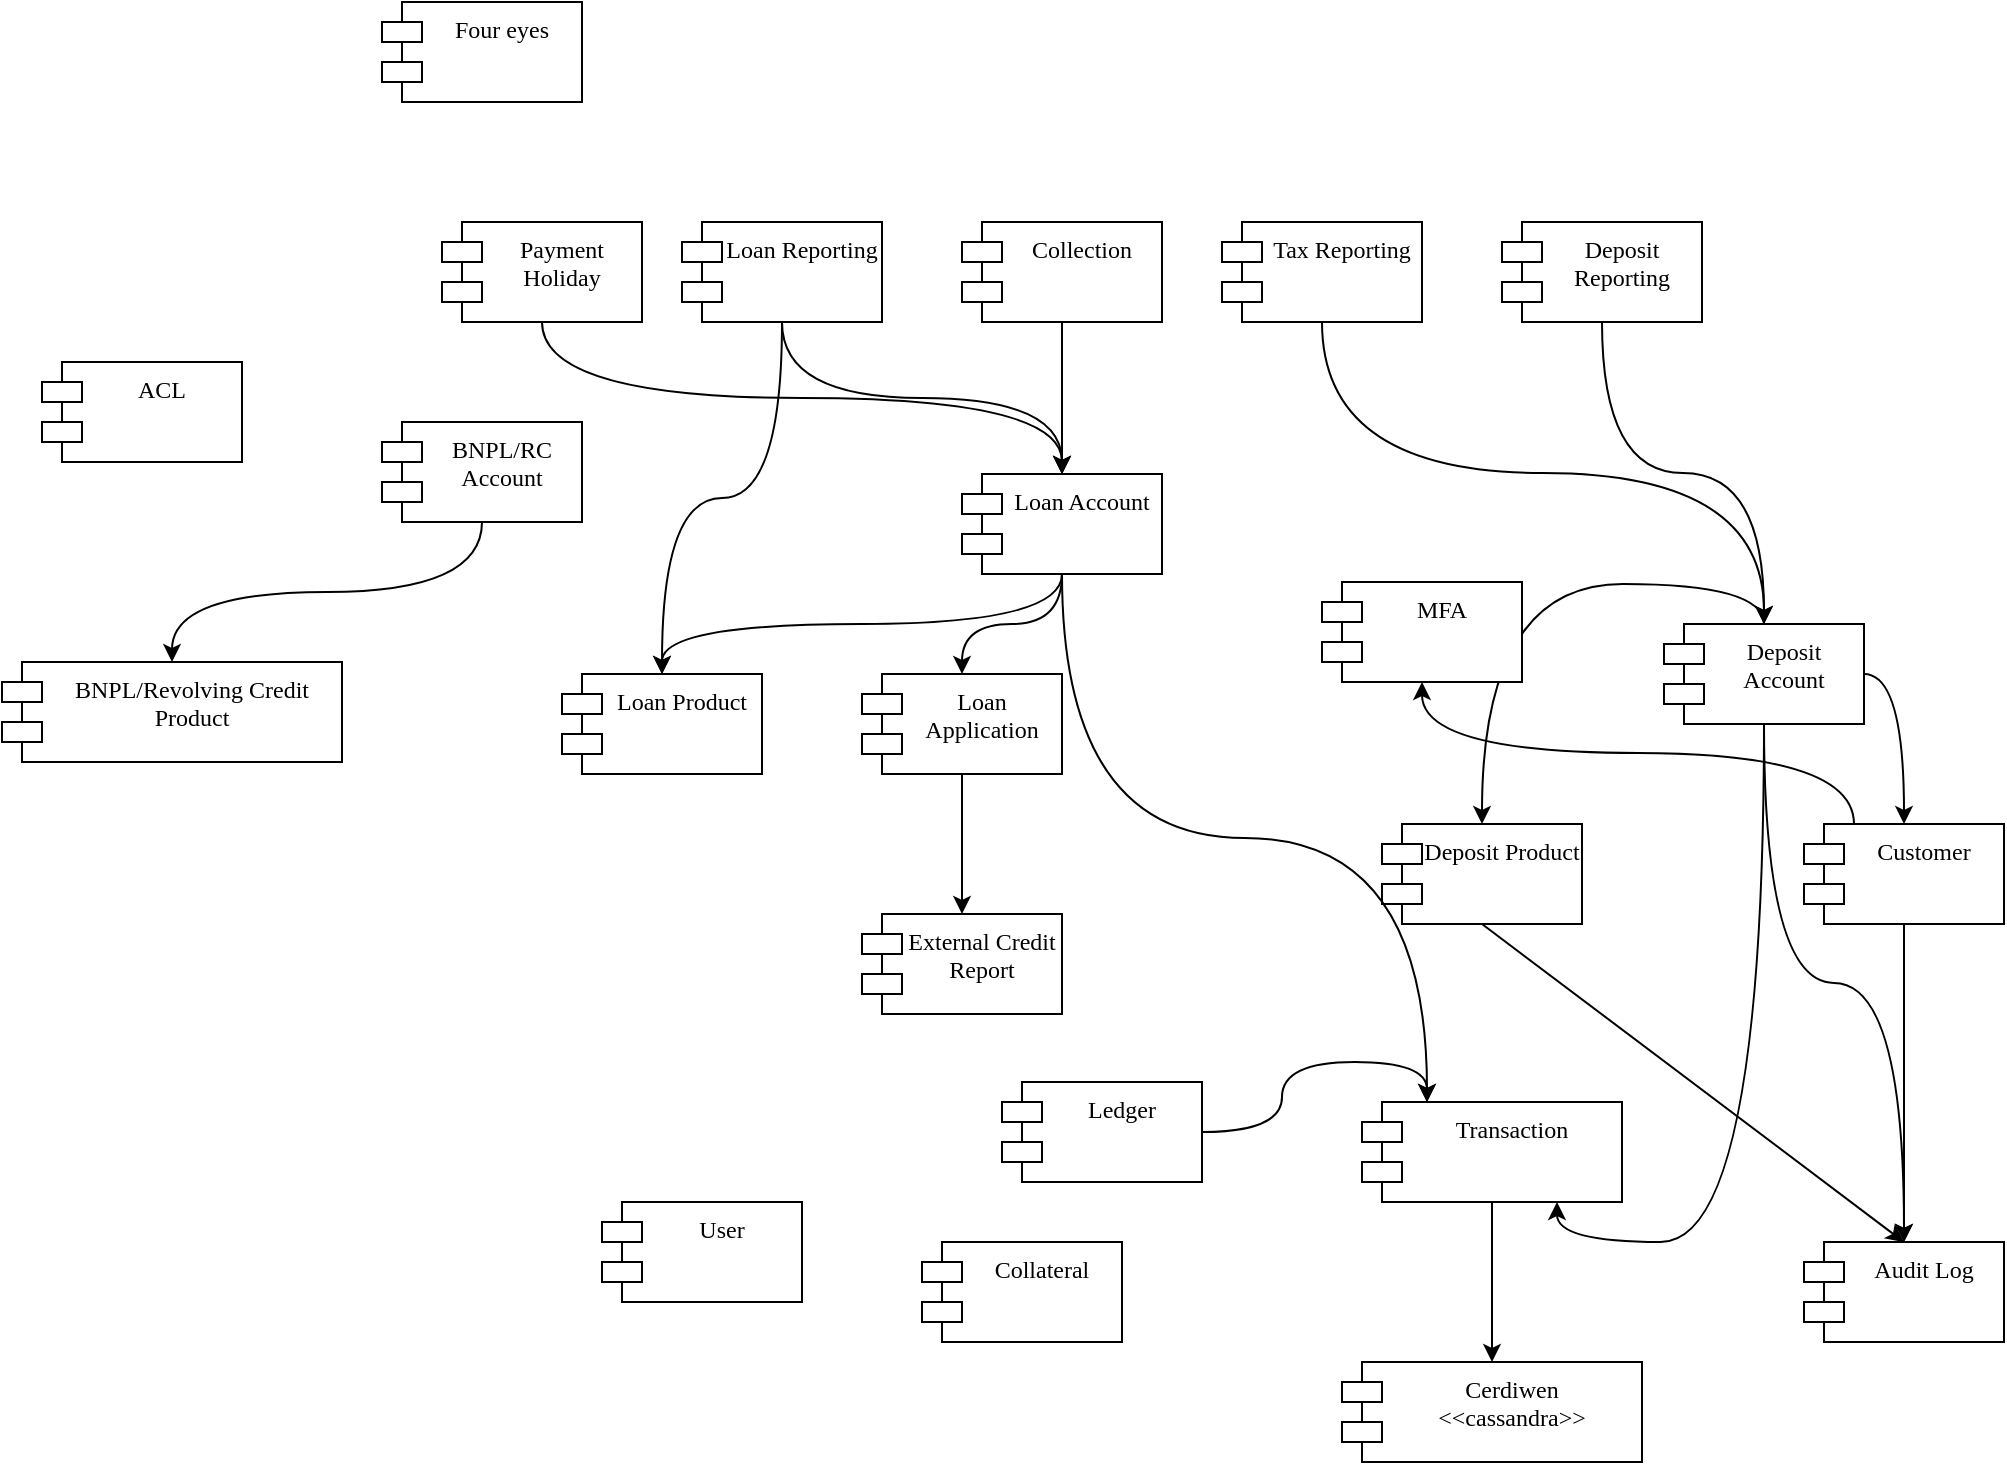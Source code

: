 <mxfile version="25.0.3">
  <diagram name="Page-1" id="K9l52iJG-UOg3sCqxvqn">
    <mxGraphModel dx="1260" dy="836" grid="1" gridSize="10" guides="1" tooltips="1" connect="1" arrows="1" fold="1" page="1" pageScale="1" pageWidth="1169" pageHeight="827" math="0" shadow="0">
      <root>
        <mxCell id="0" />
        <mxCell id="1" parent="0" />
        <mxCell id="1oHQWLkUvS5H4WYnGpmm-22" style="edgeStyle=orthogonalEdgeStyle;rounded=0;orthogonalLoop=1;jettySize=auto;html=1;exitX=0.5;exitY=1;exitDx=0;exitDy=0;entryX=0.5;entryY=0;entryDx=0;entryDy=0;noEdgeStyle=1;" edge="1" parent="1" source="C_nmWoKS890w6f45vqdA-1" target="C_nmWoKS890w6f45vqdA-5">
          <mxGeometry relative="1" as="geometry" />
        </mxCell>
        <mxCell id="C_nmWoKS890w6f45vqdA-1" value="Deposit Product" style="shape=module;align=left;spacingLeft=20;align=center;verticalAlign=top;whiteSpace=wrap;html=1;fontFamily=Anonymous Pro;fontSource=https%3A%2F%2Ffonts.googleapis.com%2Fcss%3Ffamily%3DAnonymous%2BPro;" parent="1" vertex="1">
          <mxGeometry x="810" y="441" width="100" height="50" as="geometry" />
        </mxCell>
        <mxCell id="C_nmWoKS890w6f45vqdA-2" value="Cerdiwen&lt;div&gt;&amp;lt;&amp;lt;cassandra&amp;gt;&amp;gt;&lt;/div&gt;" style="shape=module;align=left;spacingLeft=20;align=center;verticalAlign=top;whiteSpace=wrap;html=1;fontFamily=Anonymous Pro;fontSource=https%3A%2F%2Ffonts.googleapis.com%2Fcss%3Ffamily%3DAnonymous%2BPro;" parent="1" vertex="1">
          <mxGeometry x="790" y="710" width="150" height="50" as="geometry" />
        </mxCell>
        <mxCell id="1oHQWLkUvS5H4WYnGpmm-20" style="edgeStyle=orthogonalEdgeStyle;rounded=0;orthogonalLoop=1;jettySize=auto;html=1;exitX=0.5;exitY=0;exitDx=0;exitDy=0;curved=1;" edge="1" parent="1" source="C_nmWoKS890w6f45vqdA-3" target="C_nmWoKS890w6f45vqdA-1">
          <mxGeometry relative="1" as="geometry" />
        </mxCell>
        <mxCell id="1oHQWLkUvS5H4WYnGpmm-23" style="edgeStyle=orthogonalEdgeStyle;rounded=0;orthogonalLoop=1;jettySize=auto;html=1;exitX=0.5;exitY=1;exitDx=0;exitDy=0;entryX=0.5;entryY=0;entryDx=0;entryDy=0;curved=1;" edge="1" parent="1" source="C_nmWoKS890w6f45vqdA-3" target="C_nmWoKS890w6f45vqdA-5">
          <mxGeometry relative="1" as="geometry">
            <mxPoint x="980" y="630" as="targetPoint" />
          </mxGeometry>
        </mxCell>
        <mxCell id="1oHQWLkUvS5H4WYnGpmm-25" style="edgeStyle=orthogonalEdgeStyle;rounded=0;orthogonalLoop=1;jettySize=auto;html=1;exitX=0.5;exitY=1;exitDx=0;exitDy=0;entryX=0.75;entryY=1;entryDx=0;entryDy=0;curved=1;" edge="1" parent="1" source="C_nmWoKS890w6f45vqdA-3" target="C_nmWoKS890w6f45vqdA-4">
          <mxGeometry relative="1" as="geometry" />
        </mxCell>
        <mxCell id="C_nmWoKS890w6f45vqdA-3" value="Deposit Account" style="shape=module;align=left;spacingLeft=20;align=center;verticalAlign=top;whiteSpace=wrap;html=1;fontFamily=Anonymous Pro;fontSource=https%3A%2F%2Ffonts.googleapis.com%2Fcss%3Ffamily%3DAnonymous%2BPro;" parent="1" vertex="1">
          <mxGeometry x="951" y="341" width="100" height="50" as="geometry" />
        </mxCell>
        <mxCell id="1oHQWLkUvS5H4WYnGpmm-26" style="edgeStyle=orthogonalEdgeStyle;rounded=0;orthogonalLoop=1;jettySize=auto;html=1;exitX=0.5;exitY=1;exitDx=0;exitDy=0;entryX=0.5;entryY=0;entryDx=0;entryDy=0;curved=1;" edge="1" parent="1" source="C_nmWoKS890w6f45vqdA-4" target="C_nmWoKS890w6f45vqdA-2">
          <mxGeometry relative="1" as="geometry" />
        </mxCell>
        <mxCell id="C_nmWoKS890w6f45vqdA-4" value="Transaction" style="shape=module;align=left;spacingLeft=20;align=center;verticalAlign=top;whiteSpace=wrap;html=1;fontFamily=Anonymous Pro;fontSource=https%3A%2F%2Ffonts.googleapis.com%2Fcss%3Ffamily%3DAnonymous%2BPro;" parent="1" vertex="1">
          <mxGeometry x="800" y="580" width="130" height="50" as="geometry" />
        </mxCell>
        <mxCell id="C_nmWoKS890w6f45vqdA-5" value="Audit Log" style="shape=module;align=left;spacingLeft=20;align=center;verticalAlign=top;whiteSpace=wrap;html=1;fontFamily=Anonymous Pro;fontSource=https%3A%2F%2Ffonts.googleapis.com%2Fcss%3Ffamily%3DAnonymous%2BPro;" parent="1" vertex="1">
          <mxGeometry x="1021" y="650" width="100" height="50" as="geometry" />
        </mxCell>
        <mxCell id="1oHQWLkUvS5H4WYnGpmm-1" value="BNPL/Revolving Credit Product" style="shape=module;align=left;spacingLeft=20;align=center;verticalAlign=top;whiteSpace=wrap;html=1;fontFamily=Anonymous Pro;fontSource=https%3A%2F%2Ffonts.googleapis.com%2Fcss%3Ffamily%3DAnonymous%2BPro;" vertex="1" parent="1">
          <mxGeometry x="120" y="360" width="170" height="50" as="geometry" />
        </mxCell>
        <mxCell id="1oHQWLkUvS5H4WYnGpmm-2" value="Loan Product" style="shape=module;align=left;spacingLeft=20;align=center;verticalAlign=top;whiteSpace=wrap;html=1;fontFamily=Anonymous Pro;fontSource=https%3A%2F%2Ffonts.googleapis.com%2Fcss%3Ffamily%3DAnonymous%2BPro;" vertex="1" parent="1">
          <mxGeometry x="400" y="366" width="100" height="50" as="geometry" />
        </mxCell>
        <mxCell id="1oHQWLkUvS5H4WYnGpmm-18" style="edgeStyle=orthogonalEdgeStyle;rounded=0;orthogonalLoop=1;jettySize=auto;html=1;exitX=0.5;exitY=1;exitDx=0;exitDy=0;entryX=0.5;entryY=0;entryDx=0;entryDy=0;curved=1;" edge="1" parent="1" source="1oHQWLkUvS5H4WYnGpmm-3" target="C_nmWoKS890w6f45vqdA-3">
          <mxGeometry relative="1" as="geometry" />
        </mxCell>
        <mxCell id="1oHQWLkUvS5H4WYnGpmm-3" value="Deposit Reporting" style="shape=module;align=left;spacingLeft=20;align=center;verticalAlign=top;whiteSpace=wrap;html=1;fontFamily=Anonymous Pro;fontSource=https%3A%2F%2Ffonts.googleapis.com%2Fcss%3Ffamily%3DAnonymous%2BPro;" vertex="1" parent="1">
          <mxGeometry x="870" y="140" width="100" height="50" as="geometry" />
        </mxCell>
        <mxCell id="1oHQWLkUvS5H4WYnGpmm-37" style="edgeStyle=orthogonalEdgeStyle;curved=1;rounded=0;orthogonalLoop=1;jettySize=auto;html=1;exitX=1;exitY=0.5;exitDx=0;exitDy=0;entryX=0.25;entryY=0;entryDx=0;entryDy=0;" edge="1" parent="1" source="1oHQWLkUvS5H4WYnGpmm-4" target="C_nmWoKS890w6f45vqdA-4">
          <mxGeometry relative="1" as="geometry" />
        </mxCell>
        <mxCell id="1oHQWLkUvS5H4WYnGpmm-4" value="Ledger" style="shape=module;align=left;spacingLeft=20;align=center;verticalAlign=top;whiteSpace=wrap;html=1;fontFamily=Anonymous Pro;fontSource=https%3A%2F%2Ffonts.googleapis.com%2Fcss%3Ffamily%3DAnonymous%2BPro;" vertex="1" parent="1">
          <mxGeometry x="620" y="570" width="100" height="50" as="geometry" />
        </mxCell>
        <mxCell id="1oHQWLkUvS5H4WYnGpmm-40" style="edgeStyle=orthogonalEdgeStyle;curved=1;rounded=0;orthogonalLoop=1;jettySize=auto;html=1;exitX=0.5;exitY=1;exitDx=0;exitDy=0;entryX=0.5;entryY=0;entryDx=0;entryDy=0;" edge="1" parent="1" source="1oHQWLkUvS5H4WYnGpmm-5" target="1oHQWLkUvS5H4WYnGpmm-29">
          <mxGeometry relative="1" as="geometry" />
        </mxCell>
        <mxCell id="1oHQWLkUvS5H4WYnGpmm-5" value="Payment Holiday" style="shape=module;align=left;spacingLeft=20;align=center;verticalAlign=top;whiteSpace=wrap;html=1;fontFamily=Anonymous Pro;fontSource=https%3A%2F%2Ffonts.googleapis.com%2Fcss%3Ffamily%3DAnonymous%2BPro;" vertex="1" parent="1">
          <mxGeometry x="340" y="140" width="100" height="50" as="geometry" />
        </mxCell>
        <mxCell id="1oHQWLkUvS5H4WYnGpmm-33" style="edgeStyle=orthogonalEdgeStyle;rounded=0;orthogonalLoop=1;jettySize=auto;html=1;exitX=0.5;exitY=1;exitDx=0;exitDy=0;entryX=0.5;entryY=0;entryDx=0;entryDy=0;curved=1;" edge="1" parent="1" source="1oHQWLkUvS5H4WYnGpmm-6" target="1oHQWLkUvS5H4WYnGpmm-29">
          <mxGeometry relative="1" as="geometry" />
        </mxCell>
        <mxCell id="1oHQWLkUvS5H4WYnGpmm-6" value="Collection" style="shape=module;align=left;spacingLeft=20;align=center;verticalAlign=top;whiteSpace=wrap;html=1;fontFamily=Anonymous Pro;fontSource=https%3A%2F%2Ffonts.googleapis.com%2Fcss%3Ffamily%3DAnonymous%2BPro;" vertex="1" parent="1">
          <mxGeometry x="600" y="140" width="100" height="50" as="geometry" />
        </mxCell>
        <mxCell id="1oHQWLkUvS5H4WYnGpmm-7" value="External Credit Report" style="shape=module;align=left;spacingLeft=20;align=center;verticalAlign=top;whiteSpace=wrap;html=1;fontFamily=Anonymous Pro;fontSource=https%3A%2F%2Ffonts.googleapis.com%2Fcss%3Ffamily%3DAnonymous%2BPro;" vertex="1" parent="1">
          <mxGeometry x="550" y="486" width="100" height="50" as="geometry" />
        </mxCell>
        <mxCell id="1oHQWLkUvS5H4WYnGpmm-35" style="edgeStyle=orthogonalEdgeStyle;rounded=0;orthogonalLoop=1;jettySize=auto;html=1;exitX=0.5;exitY=1;exitDx=0;exitDy=0;entryX=0.5;entryY=0;entryDx=0;entryDy=0;curved=1;" edge="1" parent="1" source="1oHQWLkUvS5H4WYnGpmm-8" target="1oHQWLkUvS5H4WYnGpmm-2">
          <mxGeometry relative="1" as="geometry" />
        </mxCell>
        <mxCell id="1oHQWLkUvS5H4WYnGpmm-36" style="edgeStyle=orthogonalEdgeStyle;rounded=0;orthogonalLoop=1;jettySize=auto;html=1;exitX=0.5;exitY=1;exitDx=0;exitDy=0;entryX=0.5;entryY=0;entryDx=0;entryDy=0;curved=1;" edge="1" parent="1" source="1oHQWLkUvS5H4WYnGpmm-8" target="1oHQWLkUvS5H4WYnGpmm-29">
          <mxGeometry relative="1" as="geometry" />
        </mxCell>
        <mxCell id="1oHQWLkUvS5H4WYnGpmm-8" value="Loan Reporting" style="shape=module;align=left;spacingLeft=20;align=center;verticalAlign=top;whiteSpace=wrap;html=1;fontFamily=Anonymous Pro;fontSource=https%3A%2F%2Ffonts.googleapis.com%2Fcss%3Ffamily%3DAnonymous%2BPro;" vertex="1" parent="1">
          <mxGeometry x="460" y="140" width="100" height="50" as="geometry" />
        </mxCell>
        <mxCell id="1oHQWLkUvS5H4WYnGpmm-19" style="edgeStyle=orthogonalEdgeStyle;rounded=0;orthogonalLoop=1;jettySize=auto;html=1;exitX=0.5;exitY=1;exitDx=0;exitDy=0;entryX=0.5;entryY=0;entryDx=0;entryDy=0;curved=1;" edge="1" parent="1" source="1oHQWLkUvS5H4WYnGpmm-9" target="C_nmWoKS890w6f45vqdA-3">
          <mxGeometry relative="1" as="geometry" />
        </mxCell>
        <mxCell id="1oHQWLkUvS5H4WYnGpmm-9" value="Tax Reporting" style="shape=module;align=left;spacingLeft=20;align=center;verticalAlign=top;whiteSpace=wrap;html=1;fontFamily=Anonymous Pro;fontSource=https%3A%2F%2Ffonts.googleapis.com%2Fcss%3Ffamily%3DAnonymous%2BPro;" vertex="1" parent="1">
          <mxGeometry x="730" y="140" width="100" height="50" as="geometry" />
        </mxCell>
        <mxCell id="1oHQWLkUvS5H4WYnGpmm-24" style="edgeStyle=orthogonalEdgeStyle;rounded=0;orthogonalLoop=1;jettySize=auto;html=1;exitX=0.5;exitY=1;exitDx=0;exitDy=0;entryX=0.5;entryY=0;entryDx=0;entryDy=0;curved=1;" edge="1" parent="1" source="1oHQWLkUvS5H4WYnGpmm-10" target="C_nmWoKS890w6f45vqdA-5">
          <mxGeometry relative="1" as="geometry" />
        </mxCell>
        <mxCell id="1oHQWLkUvS5H4WYnGpmm-27" style="edgeStyle=orthogonalEdgeStyle;rounded=0;orthogonalLoop=1;jettySize=auto;html=1;exitX=0.25;exitY=0;exitDx=0;exitDy=0;entryX=0.5;entryY=1;entryDx=0;entryDy=0;curved=1;" edge="1" parent="1" source="1oHQWLkUvS5H4WYnGpmm-10" target="1oHQWLkUvS5H4WYnGpmm-12">
          <mxGeometry relative="1" as="geometry" />
        </mxCell>
        <mxCell id="1oHQWLkUvS5H4WYnGpmm-10" value="Customer" style="shape=module;align=left;spacingLeft=20;align=center;verticalAlign=top;whiteSpace=wrap;html=1;fontFamily=Anonymous Pro;fontSource=https%3A%2F%2Ffonts.googleapis.com%2Fcss%3Ffamily%3DAnonymous%2BPro;" vertex="1" parent="1">
          <mxGeometry x="1021" y="441" width="100" height="50" as="geometry" />
        </mxCell>
        <mxCell id="1oHQWLkUvS5H4WYnGpmm-11" value="User" style="shape=module;align=left;spacingLeft=20;align=center;verticalAlign=top;whiteSpace=wrap;html=1;fontFamily=Anonymous Pro;fontSource=https%3A%2F%2Ffonts.googleapis.com%2Fcss%3Ffamily%3DAnonymous%2BPro;" vertex="1" parent="1">
          <mxGeometry x="420" y="630" width="100" height="50" as="geometry" />
        </mxCell>
        <mxCell id="1oHQWLkUvS5H4WYnGpmm-12" value="MFA" style="shape=module;align=left;spacingLeft=20;align=center;verticalAlign=top;whiteSpace=wrap;html=1;fontFamily=Anonymous Pro;fontSource=https%3A%2F%2Ffonts.googleapis.com%2Fcss%3Ffamily%3DAnonymous%2BPro;" vertex="1" parent="1">
          <mxGeometry x="780" y="320" width="100" height="50" as="geometry" />
        </mxCell>
        <mxCell id="1oHQWLkUvS5H4WYnGpmm-14" value="ACL" style="shape=module;align=left;spacingLeft=20;align=center;verticalAlign=top;whiteSpace=wrap;html=1;fontFamily=Anonymous Pro;fontSource=https%3A%2F%2Ffonts.googleapis.com%2Fcss%3Ffamily%3DAnonymous%2BPro;" vertex="1" parent="1">
          <mxGeometry x="140" y="210" width="100" height="50" as="geometry" />
        </mxCell>
        <mxCell id="1oHQWLkUvS5H4WYnGpmm-28" style="edgeStyle=orthogonalEdgeStyle;rounded=0;orthogonalLoop=1;jettySize=auto;html=1;exitX=0.5;exitY=1;exitDx=0;exitDy=0;entryX=0.5;entryY=0;entryDx=0;entryDy=0;curved=1;" edge="1" parent="1" source="1oHQWLkUvS5H4WYnGpmm-15" target="1oHQWLkUvS5H4WYnGpmm-7">
          <mxGeometry relative="1" as="geometry" />
        </mxCell>
        <mxCell id="1oHQWLkUvS5H4WYnGpmm-15" value="Loan Application" style="shape=module;align=left;spacingLeft=20;align=center;verticalAlign=top;whiteSpace=wrap;html=1;fontFamily=Anonymous Pro;fontSource=https%3A%2F%2Ffonts.googleapis.com%2Fcss%3Ffamily%3DAnonymous%2BPro;" vertex="1" parent="1">
          <mxGeometry x="550" y="366" width="100" height="50" as="geometry" />
        </mxCell>
        <mxCell id="1oHQWLkUvS5H4WYnGpmm-16" value="Collateral" style="shape=module;align=left;spacingLeft=20;align=center;verticalAlign=top;whiteSpace=wrap;html=1;fontFamily=Anonymous Pro;fontSource=https%3A%2F%2Ffonts.googleapis.com%2Fcss%3Ffamily%3DAnonymous%2BPro;" vertex="1" parent="1">
          <mxGeometry x="580" y="650" width="100" height="50" as="geometry" />
        </mxCell>
        <mxCell id="1oHQWLkUvS5H4WYnGpmm-17" value="Four eyes" style="shape=module;align=left;spacingLeft=20;align=center;verticalAlign=top;whiteSpace=wrap;html=1;fontFamily=Anonymous Pro;fontSource=https%3A%2F%2Ffonts.googleapis.com%2Fcss%3Ffamily%3DAnonymous%2BPro;" vertex="1" parent="1">
          <mxGeometry x="310" y="30" width="100" height="50" as="geometry" />
        </mxCell>
        <mxCell id="1oHQWLkUvS5H4WYnGpmm-21" style="edgeStyle=orthogonalEdgeStyle;rounded=0;orthogonalLoop=1;jettySize=auto;html=1;exitX=1;exitY=0.5;exitDx=0;exitDy=0;entryX=0.5;entryY=0;entryDx=0;entryDy=0;curved=1;" edge="1" parent="1" source="C_nmWoKS890w6f45vqdA-3" target="1oHQWLkUvS5H4WYnGpmm-10">
          <mxGeometry relative="1" as="geometry" />
        </mxCell>
        <mxCell id="1oHQWLkUvS5H4WYnGpmm-30" style="edgeStyle=orthogonalEdgeStyle;rounded=0;orthogonalLoop=1;jettySize=auto;html=1;exitX=0.5;exitY=1;exitDx=0;exitDy=0;entryX=0.5;entryY=0;entryDx=0;entryDy=0;curved=1;" edge="1" parent="1" source="1oHQWLkUvS5H4WYnGpmm-29" target="1oHQWLkUvS5H4WYnGpmm-15">
          <mxGeometry relative="1" as="geometry" />
        </mxCell>
        <mxCell id="1oHQWLkUvS5H4WYnGpmm-34" style="edgeStyle=orthogonalEdgeStyle;rounded=0;orthogonalLoop=1;jettySize=auto;html=1;exitX=0.5;exitY=1;exitDx=0;exitDy=0;entryX=0.25;entryY=0;entryDx=0;entryDy=0;curved=1;" edge="1" parent="1" source="1oHQWLkUvS5H4WYnGpmm-29" target="C_nmWoKS890w6f45vqdA-4">
          <mxGeometry relative="1" as="geometry" />
        </mxCell>
        <mxCell id="1oHQWLkUvS5H4WYnGpmm-29" value="Loan Account" style="shape=module;align=left;spacingLeft=20;align=center;verticalAlign=top;whiteSpace=wrap;html=1;fontFamily=Anonymous Pro;fontSource=https%3A%2F%2Ffonts.googleapis.com%2Fcss%3Ffamily%3DAnonymous%2BPro;" vertex="1" parent="1">
          <mxGeometry x="600" y="266" width="100" height="50" as="geometry" />
        </mxCell>
        <mxCell id="1oHQWLkUvS5H4WYnGpmm-32" style="edgeStyle=orthogonalEdgeStyle;rounded=0;orthogonalLoop=1;jettySize=auto;html=1;exitX=0.5;exitY=1;exitDx=0;exitDy=0;entryX=0.5;entryY=0;entryDx=0;entryDy=0;curved=1;" edge="1" parent="1" source="1oHQWLkUvS5H4WYnGpmm-29" target="1oHQWLkUvS5H4WYnGpmm-2">
          <mxGeometry relative="1" as="geometry" />
        </mxCell>
        <mxCell id="1oHQWLkUvS5H4WYnGpmm-39" style="edgeStyle=orthogonalEdgeStyle;curved=1;rounded=0;orthogonalLoop=1;jettySize=auto;html=1;exitX=0.5;exitY=1;exitDx=0;exitDy=0;entryX=0.5;entryY=0;entryDx=0;entryDy=0;" edge="1" parent="1" source="1oHQWLkUvS5H4WYnGpmm-38" target="1oHQWLkUvS5H4WYnGpmm-1">
          <mxGeometry relative="1" as="geometry" />
        </mxCell>
        <mxCell id="1oHQWLkUvS5H4WYnGpmm-38" value="BNPL/RC Account" style="shape=module;align=left;spacingLeft=20;align=center;verticalAlign=top;whiteSpace=wrap;html=1;fontFamily=Anonymous Pro;fontSource=https%3A%2F%2Ffonts.googleapis.com%2Fcss%3Ffamily%3DAnonymous%2BPro;" vertex="1" parent="1">
          <mxGeometry x="310" y="240" width="100" height="50" as="geometry" />
        </mxCell>
      </root>
    </mxGraphModel>
  </diagram>
</mxfile>
